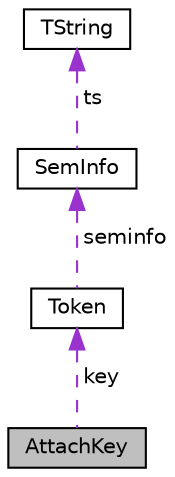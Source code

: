 digraph "AttachKey"
{
  edge [fontname="Helvetica",fontsize="10",labelfontname="Helvetica",labelfontsize="10"];
  node [fontname="Helvetica",fontsize="10",shape=record];
  Node1 [label="AttachKey",height=0.2,width=0.4,color="black", fillcolor="grey75", style="filled", fontcolor="black"];
  Node2 -> Node1 [dir="back",color="darkorchid3",fontsize="10",style="dashed",label=" key" ,fontname="Helvetica"];
  Node2 [label="Token",height=0.2,width=0.4,color="black", fillcolor="white", style="filled",URL="$struct_token.html"];
  Node3 -> Node2 [dir="back",color="darkorchid3",fontsize="10",style="dashed",label=" seminfo" ,fontname="Helvetica"];
  Node3 [label="SemInfo",height=0.2,width=0.4,color="black", fillcolor="white", style="filled",URL="$union_sem_info.html"];
  Node4 -> Node3 [dir="back",color="darkorchid3",fontsize="10",style="dashed",label=" ts" ,fontname="Helvetica"];
  Node4 [label="TString",height=0.2,width=0.4,color="black", fillcolor="white", style="filled",URL="$union_t_string.html"];
}
